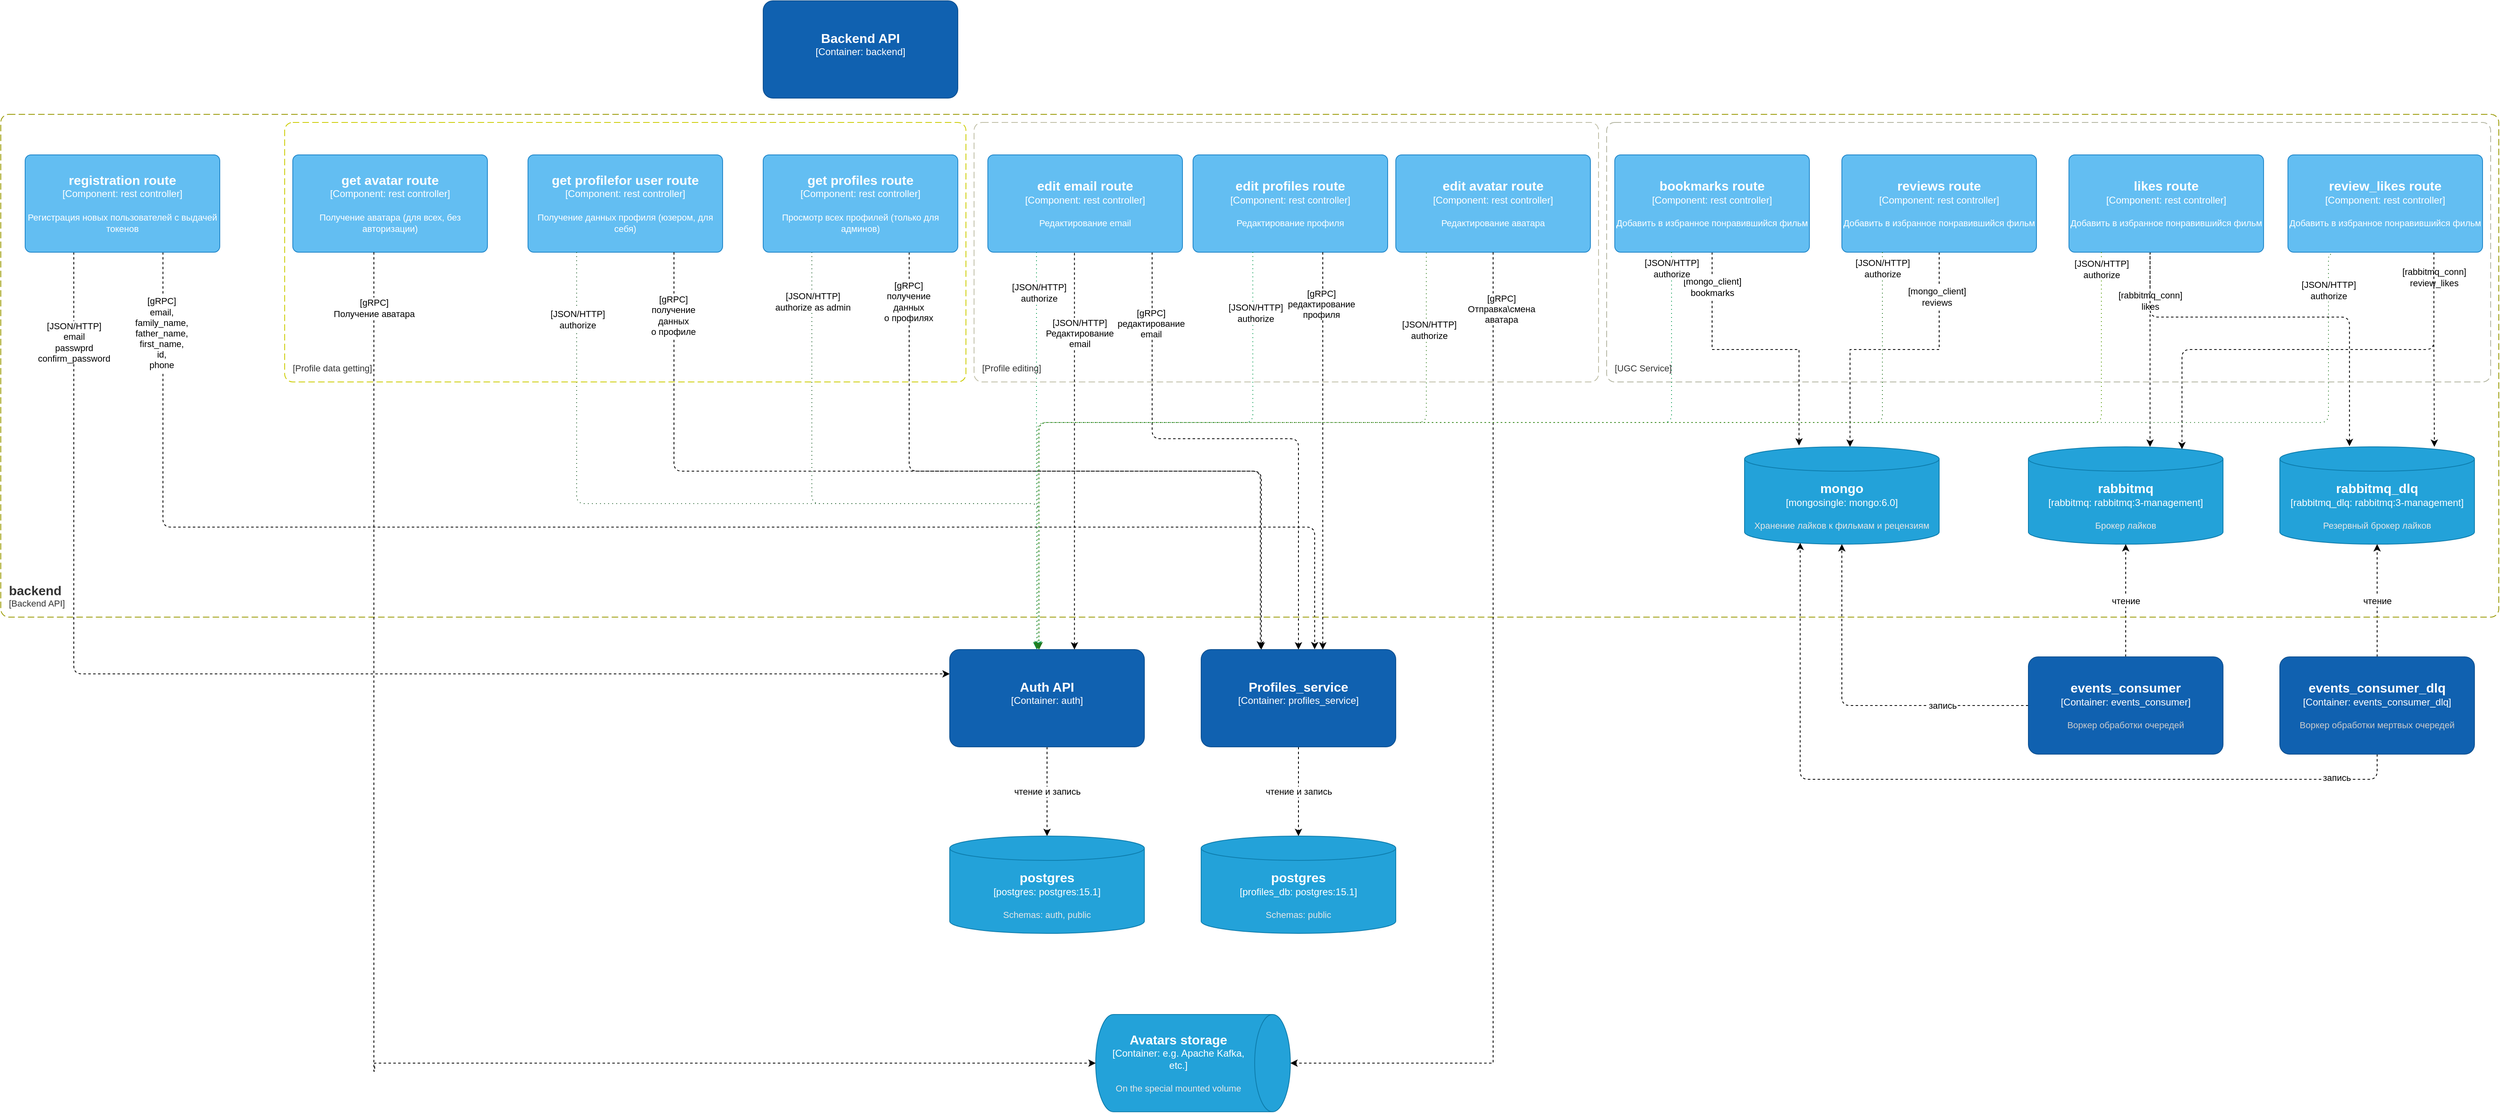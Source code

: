 <mxfile version="21.1.2" type="device">
  <diagram name="Страница 1" id="6-dht82d_tiF34zheEex">
    <mxGraphModel dx="1843" dy="628" grid="1" gridSize="10" guides="1" tooltips="1" connect="1" arrows="1" fold="1" page="1" pageScale="1" pageWidth="827" pageHeight="1169" math="0" shadow="0">
      <root>
        <mxCell id="0" />
        <mxCell id="1" parent="0" />
        <object placeholders="1" c4Name="Backend API" c4Type="Container: backend" c4Description="" label="&lt;font style=&quot;font-size: 16px&quot;&gt;&lt;b&gt;%c4Name%&lt;/b&gt;&lt;/font&gt;&lt;div&gt;[%c4Type%]&lt;/div&gt;&lt;br&gt;&lt;div&gt;&lt;font style=&quot;font-size: 11px&quot;&gt;&lt;font color=&quot;#cccccc&quot;&gt;%c4Description%&lt;/font&gt;&lt;/div&gt;" id="Ud_DqW2unB4q1XVw_zgm-7">
          <mxCell style="rounded=1;whiteSpace=wrap;html=1;labelBackgroundColor=none;fillColor=#1061B0;fontColor=#ffffff;align=center;arcSize=10;strokeColor=#0D5091;metaEdit=1;resizable=0;points=[[0.25,0,0],[0.5,0,0],[0.75,0,0],[1,0.25,0],[1,0.5,0],[1,0.75,0],[0.75,1,0],[0.5,1,0],[0.25,1,0],[0,0.75,0],[0,0.5,0],[0,0.25,0]];" parent="1" vertex="1">
            <mxGeometry x="310" y="360" width="240" height="120" as="geometry" />
          </mxCell>
        </object>
        <mxCell id="Ud_DqW2unB4q1XVw_zgm-16" value="[JSON/HTTP]&lt;br&gt;email&lt;br&gt;passwprd&lt;br&gt;confirm_password" style="edgeStyle=orthogonalEdgeStyle;rounded=1;orthogonalLoop=1;jettySize=auto;html=1;dashed=1;exitX=0.25;exitY=1;exitDx=0;exitDy=0;exitPerimeter=0;entryX=0;entryY=0.25;entryDx=0;entryDy=0;entryPerimeter=0;" parent="1" source="Ud_DqW2unB4q1XVw_zgm-8" target="Ud_DqW2unB4q1XVw_zgm-15" edge="1">
          <mxGeometry x="-0.862" relative="1" as="geometry">
            <Array as="points">
              <mxPoint x="-540" y="1190" />
            </Array>
            <mxPoint as="offset" />
          </mxGeometry>
        </mxCell>
        <mxCell id="Ud_DqW2unB4q1XVw_zgm-21" style="edgeStyle=orthogonalEdgeStyle;rounded=1;orthogonalLoop=1;jettySize=auto;html=1;dashed=1;exitX=0.708;exitY=1;exitDx=0;exitDy=0;exitPerimeter=0;entryX=0.583;entryY=-0.003;entryDx=0;entryDy=0;entryPerimeter=0;" parent="1" source="Ud_DqW2unB4q1XVw_zgm-8" target="Ud_DqW2unB4q1XVw_zgm-20" edge="1">
          <mxGeometry relative="1" as="geometry">
            <Array as="points">
              <mxPoint x="-430" y="1009" />
              <mxPoint x="990" y="1009" />
              <mxPoint x="990" y="1150" />
              <mxPoint x="990" y="1150" />
            </Array>
            <mxPoint x="20" y="670" as="sourcePoint" />
            <mxPoint x="990" y="1169" as="targetPoint" />
          </mxGeometry>
        </mxCell>
        <mxCell id="Ud_DqW2unB4q1XVw_zgm-22" value="[gRPC]&lt;br&gt;email, &lt;br&gt;family_name, &lt;br&gt;father_name, &lt;br&gt;first_name, &lt;br&gt;id, &lt;br&gt;phone" style="edgeLabel;html=1;align=center;verticalAlign=middle;resizable=0;points=[];" parent="Ud_DqW2unB4q1XVw_zgm-21" vertex="1" connectable="0">
          <mxGeometry x="-0.366" y="2" relative="1" as="geometry">
            <mxPoint x="-269" y="-237" as="offset" />
          </mxGeometry>
        </mxCell>
        <object placeholders="1" c4Name="registration route" c4Type="Component" c4Technology="rest controller" c4Description="Регистрация новых пользователей с выдачей токенов" label="&lt;font style=&quot;font-size: 16px&quot;&gt;&lt;b&gt;%c4Name%&lt;/b&gt;&lt;/font&gt;&lt;div&gt;[%c4Type%: %c4Technology%]&lt;/div&gt;&lt;br&gt;&lt;div&gt;&lt;font style=&quot;font-size: 11px&quot;&gt;%c4Description%&lt;/font&gt;&lt;/div&gt;" id="Ud_DqW2unB4q1XVw_zgm-8">
          <mxCell style="rounded=1;whiteSpace=wrap;html=1;labelBackgroundColor=none;fillColor=#63BEF2;fontColor=#ffffff;align=center;arcSize=6;strokeColor=#2086C9;metaEdit=1;resizable=0;points=[[0.25,0,0],[0.5,0,0],[0.75,0,0],[1,0.25,0],[1,0.5,0],[1,0.75,0],[0.75,1,0],[0.5,1,0],[0.25,1,0],[0,0.75,0],[0,0.5,0],[0,0.25,0]];" parent="1" vertex="1">
            <mxGeometry x="-600" y="550" width="240" height="120" as="geometry" />
          </mxCell>
        </object>
        <mxCell id="Ud_DqW2unB4q1XVw_zgm-28" style="edgeStyle=orthogonalEdgeStyle;rounded=1;orthogonalLoop=1;jettySize=auto;html=1;exitX=0.25;exitY=1;exitDx=0;exitDy=0;exitPerimeter=0;dashed=1;dashPattern=1 4;strokeColor=#266432;" parent="1" source="Ud_DqW2unB4q1XVw_zgm-9" target="Ud_DqW2unB4q1XVw_zgm-15" edge="1">
          <mxGeometry relative="1" as="geometry">
            <Array as="points">
              <mxPoint x="370" y="980" />
              <mxPoint x="650" y="980" />
            </Array>
          </mxGeometry>
        </mxCell>
        <mxCell id="Ud_DqW2unB4q1XVw_zgm-29" value="[JSON/HTTP]&lt;br&gt;authorize as admin" style="edgeLabel;html=1;align=center;verticalAlign=middle;resizable=0;points=[];" parent="Ud_DqW2unB4q1XVw_zgm-28" vertex="1" connectable="0">
          <mxGeometry x="-0.845" y="1" relative="1" as="geometry">
            <mxPoint y="1" as="offset" />
          </mxGeometry>
        </mxCell>
        <mxCell id="Ud_DqW2unB4q1XVw_zgm-30" style="edgeStyle=orthogonalEdgeStyle;rounded=1;orthogonalLoop=1;jettySize=auto;html=1;exitX=0.75;exitY=1;exitDx=0;exitDy=0;exitPerimeter=0;dashed=1;entryX=0.304;entryY=-0.01;entryDx=0;entryDy=0;entryPerimeter=0;" parent="1" source="Ud_DqW2unB4q1XVw_zgm-9" target="Ud_DqW2unB4q1XVw_zgm-20" edge="1">
          <mxGeometry relative="1" as="geometry">
            <mxPoint x="1050" y="970" as="targetPoint" />
            <Array as="points">
              <mxPoint x="490" y="940" />
              <mxPoint x="923" y="940" />
            </Array>
          </mxGeometry>
        </mxCell>
        <mxCell id="Ud_DqW2unB4q1XVw_zgm-31" value="[gRPC]&lt;br&gt;получение&lt;br&gt;данных&lt;br&gt;о профилях" style="edgeLabel;html=1;align=center;verticalAlign=middle;resizable=0;points=[];" parent="Ud_DqW2unB4q1XVw_zgm-30" vertex="1" connectable="0">
          <mxGeometry x="-0.883" y="-1" relative="1" as="geometry">
            <mxPoint y="7" as="offset" />
          </mxGeometry>
        </mxCell>
        <object placeholders="1" c4Name="get profiles route" c4Type="Component" c4Technology="rest controller" c4Description="Просмотр всех профилей (только для админов)" label="&lt;font style=&quot;font-size: 16px&quot;&gt;&lt;b&gt;%c4Name%&lt;/b&gt;&lt;/font&gt;&lt;div&gt;[%c4Type%: %c4Technology%]&lt;/div&gt;&lt;br&gt;&lt;div&gt;&lt;font style=&quot;font-size: 11px&quot;&gt;%c4Description%&lt;/font&gt;&lt;/div&gt;" id="Ud_DqW2unB4q1XVw_zgm-9">
          <mxCell style="rounded=1;whiteSpace=wrap;html=1;labelBackgroundColor=none;fillColor=#63BEF2;fontColor=#ffffff;align=center;arcSize=6;strokeColor=#2086C9;metaEdit=1;resizable=0;points=[[0.25,0,0],[0.5,0,0],[0.75,0,0],[1,0.25,0],[1,0.5,0],[1,0.75,0],[0.75,1,0],[0.5,1,0],[0.25,1,0],[0,0.75,0],[0,0.5,0],[0,0.25,0]];" parent="1" vertex="1">
            <mxGeometry x="310" y="550" width="240" height="120" as="geometry" />
          </mxCell>
        </object>
        <mxCell id="Ud_DqW2unB4q1XVw_zgm-32" style="edgeStyle=orthogonalEdgeStyle;rounded=0;orthogonalLoop=1;jettySize=auto;html=1;exitX=0.25;exitY=1;exitDx=0;exitDy=0;exitPerimeter=0;dashed=1;entryX=0.447;entryY=0;entryDx=0;entryDy=0;entryPerimeter=0;dashPattern=1 4;strokeColor=#00994D;" parent="1" source="Ud_DqW2unB4q1XVw_zgm-10" target="Ud_DqW2unB4q1XVw_zgm-15" edge="1">
          <mxGeometry relative="1" as="geometry">
            <Array as="points" />
          </mxGeometry>
        </mxCell>
        <mxCell id="Ud_DqW2unB4q1XVw_zgm-33" value="[JSON/HTTP]&lt;br&gt;authorize" style="edgeLabel;html=1;align=center;verticalAlign=middle;resizable=0;points=[];" parent="Ud_DqW2unB4q1XVw_zgm-32" vertex="1" connectable="0">
          <mxGeometry x="-0.809" y="-3" relative="1" as="geometry">
            <mxPoint x="6" y="3" as="offset" />
          </mxGeometry>
        </mxCell>
        <mxCell id="Ud_DqW2unB4q1XVw_zgm-34" style="edgeStyle=orthogonalEdgeStyle;rounded=1;orthogonalLoop=1;jettySize=auto;html=1;exitX=0.844;exitY=1;exitDx=0;exitDy=0;exitPerimeter=0;entryX=0.5;entryY=0;entryDx=0;entryDy=0;entryPerimeter=0;dashed=1;" parent="1" source="Ud_DqW2unB4q1XVw_zgm-10" target="Ud_DqW2unB4q1XVw_zgm-20" edge="1">
          <mxGeometry relative="1" as="geometry">
            <Array as="points">
              <mxPoint x="790" y="900" />
              <mxPoint x="970" y="900" />
            </Array>
          </mxGeometry>
        </mxCell>
        <mxCell id="Ud_DqW2unB4q1XVw_zgm-35" value="[gRPC]&lt;br&gt;редактирование&lt;br&gt;email" style="edgeLabel;html=1;align=center;verticalAlign=middle;resizable=0;points=[];" parent="Ud_DqW2unB4q1XVw_zgm-34" vertex="1" connectable="0">
          <mxGeometry x="-0.738" y="-2" relative="1" as="geometry">
            <mxPoint as="offset" />
          </mxGeometry>
        </mxCell>
        <object placeholders="1" c4Name="edit email route" c4Type="Component" c4Technology="rest controller" c4Description="Редактирование email" label="&lt;font style=&quot;font-size: 16px&quot;&gt;&lt;b&gt;%c4Name%&lt;/b&gt;&lt;/font&gt;&lt;div&gt;[%c4Type%: %c4Technology%]&lt;/div&gt;&lt;br&gt;&lt;div&gt;&lt;font style=&quot;font-size: 11px&quot;&gt;%c4Description%&lt;/font&gt;&lt;/div&gt;" id="Ud_DqW2unB4q1XVw_zgm-10">
          <mxCell style="rounded=1;whiteSpace=wrap;html=1;labelBackgroundColor=none;fillColor=#63BEF2;fontColor=#ffffff;align=center;arcSize=6;strokeColor=#2086C9;metaEdit=1;resizable=0;points=[[0.25,0,0],[0.5,0,0],[0.75,0,0],[1,0.25,0],[1,0.5,0],[1,0.75,0],[0.75,1,0],[0.5,1,0],[0.25,1,0],[0,0.75,0],[0,0.5,0],[0,0.25,0]];" parent="1" vertex="1">
            <mxGeometry x="587" y="550" width="240" height="120" as="geometry" />
          </mxCell>
        </object>
        <mxCell id="Ud_DqW2unB4q1XVw_zgm-71" style="edgeStyle=orthogonalEdgeStyle;rounded=0;orthogonalLoop=1;jettySize=auto;html=1;exitX=0.5;exitY=1;exitDx=0;exitDy=0;exitPerimeter=0;entryX=0.28;entryY=-0.013;entryDx=0;entryDy=0;entryPerimeter=0;dashed=1;" parent="1" source="Ud_DqW2unB4q1XVw_zgm-11" target="Ud_DqW2unB4q1XVw_zgm-38" edge="1">
          <mxGeometry relative="1" as="geometry" />
        </mxCell>
        <mxCell id="Ud_DqW2unB4q1XVw_zgm-72" value="[mongo_client]&lt;br style=&quot;border-color: var(--border-color);&quot;&gt;bookmarks" style="edgeLabel;html=1;align=center;verticalAlign=middle;resizable=0;points=[];" parent="Ud_DqW2unB4q1XVw_zgm-71" vertex="1" connectable="0">
          <mxGeometry x="-0.811" y="-2" relative="1" as="geometry">
            <mxPoint x="2" y="10" as="offset" />
          </mxGeometry>
        </mxCell>
        <object placeholders="1" c4Name="bookmarks route" c4Type="Component" c4Technology="rest controller" c4Description="Добавить в избранное понравившийся фильм" label="&lt;font style=&quot;font-size: 16px&quot;&gt;&lt;b&gt;%c4Name%&lt;/b&gt;&lt;/font&gt;&lt;div&gt;[%c4Type%: %c4Technology%]&lt;/div&gt;&lt;br&gt;&lt;div&gt;&lt;font style=&quot;font-size: 11px&quot;&gt;%c4Description%&lt;/font&gt;&lt;/div&gt;" id="Ud_DqW2unB4q1XVw_zgm-11">
          <mxCell style="rounded=1;whiteSpace=wrap;html=1;labelBackgroundColor=none;fillColor=#63BEF2;fontColor=#ffffff;align=center;arcSize=6;strokeColor=#2086C9;metaEdit=1;resizable=0;points=[[0.25,0,0],[0.5,0,0],[0.75,0,0],[1,0.25,0],[1,0.5,0],[1,0.75,0],[0.75,1,0],[0.5,1,0],[0.25,1,0],[0,0.75,0],[0,0.5,0],[0,0.25,0]];" parent="1" vertex="1">
            <mxGeometry x="1360" y="550" width="240" height="120" as="geometry" />
          </mxCell>
        </object>
        <mxCell id="Ud_DqW2unB4q1XVw_zgm-62" style="edgeStyle=orthogonalEdgeStyle;rounded=0;orthogonalLoop=1;jettySize=auto;html=1;exitX=0.75;exitY=1;exitDx=0;exitDy=0;exitPerimeter=0;entryX=0.794;entryY=0;entryDx=0;entryDy=0;entryPerimeter=0;dashed=1;" parent="1" source="Ud_DqW2unB4q1XVw_zgm-12" target="Ud_DqW2unB4q1XVw_zgm-42" edge="1">
          <mxGeometry relative="1" as="geometry" />
        </mxCell>
        <mxCell id="Ud_DqW2unB4q1XVw_zgm-65" value="[rabbitmq_conn]&lt;br style=&quot;border-color: var(--border-color);&quot;&gt;review_likes" style="edgeLabel;html=1;align=center;verticalAlign=middle;resizable=0;points=[];" parent="Ud_DqW2unB4q1XVw_zgm-62" vertex="1" connectable="0">
          <mxGeometry x="-0.737" y="-1" relative="1" as="geometry">
            <mxPoint x="1" y="-1" as="offset" />
          </mxGeometry>
        </mxCell>
        <mxCell id="Ud_DqW2unB4q1XVw_zgm-67" style="edgeStyle=orthogonalEdgeStyle;rounded=1;orthogonalLoop=1;jettySize=auto;html=1;exitX=0.75;exitY=1;exitDx=0;exitDy=0;exitPerimeter=0;entryX=0.789;entryY=0.025;entryDx=0;entryDy=0;entryPerimeter=0;dashed=1;" parent="1" source="Ud_DqW2unB4q1XVw_zgm-12" target="Ud_DqW2unB4q1XVw_zgm-40" edge="1">
          <mxGeometry relative="1" as="geometry">
            <Array as="points">
              <mxPoint x="2370" y="790" />
              <mxPoint x="2059" y="790" />
            </Array>
          </mxGeometry>
        </mxCell>
        <object placeholders="1" c4Name="review_likes route" c4Type="Component" c4Technology="rest controller" c4Description="Добавить в избранное понравившийся фильм" label="&lt;font style=&quot;font-size: 16px&quot;&gt;&lt;b&gt;%c4Name%&lt;/b&gt;&lt;/font&gt;&lt;div&gt;[%c4Type%: %c4Technology%]&lt;/div&gt;&lt;br&gt;&lt;div&gt;&lt;font style=&quot;font-size: 11px&quot;&gt;%c4Description%&lt;/font&gt;&lt;/div&gt;" id="Ud_DqW2unB4q1XVw_zgm-12">
          <mxCell style="rounded=1;whiteSpace=wrap;html=1;labelBackgroundColor=none;fillColor=#63BEF2;fontColor=#ffffff;align=center;arcSize=6;strokeColor=#2086C9;metaEdit=1;resizable=0;points=[[0.25,0,0],[0.5,0,0],[0.75,0,0],[1,0.25,0],[1,0.5,0],[1,0.75,0],[0.75,1,0],[0.5,1,0],[0.25,1,0],[0,0.75,0],[0,0.5,0],[0,0.25,0]];" parent="1" vertex="1">
            <mxGeometry x="2190" y="550" width="240" height="120" as="geometry" />
          </mxCell>
        </object>
        <mxCell id="Ud_DqW2unB4q1XVw_zgm-59" style="edgeStyle=orthogonalEdgeStyle;rounded=1;orthogonalLoop=1;jettySize=auto;html=1;exitX=0.421;exitY=0.994;exitDx=0;exitDy=0;exitPerimeter=0;dashed=1;" parent="1" source="Ud_DqW2unB4q1XVw_zgm-13" edge="1">
          <mxGeometry relative="1" as="geometry">
            <mxPoint x="2020" y="910" as="targetPoint" />
            <Array as="points">
              <mxPoint x="2020" y="669" />
              <mxPoint x="2020" y="909" />
            </Array>
          </mxGeometry>
        </mxCell>
        <mxCell id="Ud_DqW2unB4q1XVw_zgm-60" value="[rabbitmq_conn]&lt;br style=&quot;border-color: var(--border-color);&quot;&gt;likes" style="edgeLabel;html=1;align=center;verticalAlign=middle;resizable=0;points=[];" parent="Ud_DqW2unB4q1XVw_zgm-59" vertex="1" connectable="0">
          <mxGeometry x="-0.672" y="-1" relative="1" as="geometry">
            <mxPoint x="1" y="22" as="offset" />
          </mxGeometry>
        </mxCell>
        <mxCell id="Ud_DqW2unB4q1XVw_zgm-66" style="edgeStyle=orthogonalEdgeStyle;rounded=1;orthogonalLoop=1;jettySize=auto;html=1;dashed=1;entryX=0.358;entryY=-0.007;entryDx=0;entryDy=0;entryPerimeter=0;" parent="1" source="Ud_DqW2unB4q1XVw_zgm-13" target="Ud_DqW2unB4q1XVw_zgm-42" edge="1">
          <mxGeometry relative="1" as="geometry">
            <mxPoint x="1661" y="920" as="targetPoint" />
            <Array as="points">
              <mxPoint x="2020" y="750" />
              <mxPoint x="2266" y="750" />
            </Array>
            <mxPoint x="2060" y="670" as="sourcePoint" />
          </mxGeometry>
        </mxCell>
        <object placeholders="1" c4Name="likes route" c4Type="Component" c4Technology="rest controller" c4Description="Добавить в избранное понравившийся фильм" label="&lt;font style=&quot;font-size: 16px&quot;&gt;&lt;b&gt;%c4Name%&lt;/b&gt;&lt;/font&gt;&lt;div&gt;[%c4Type%: %c4Technology%]&lt;/div&gt;&lt;br&gt;&lt;div&gt;&lt;font style=&quot;font-size: 11px&quot;&gt;%c4Description%&lt;/font&gt;&lt;/div&gt;" id="Ud_DqW2unB4q1XVw_zgm-13">
          <mxCell style="rounded=1;whiteSpace=wrap;html=1;labelBackgroundColor=none;fillColor=#63BEF2;fontColor=#ffffff;align=center;arcSize=6;strokeColor=#2086C9;metaEdit=1;resizable=0;points=[[0.25,0,0],[0.5,0,0],[0.75,0,0],[1,0.25,0],[1,0.5,0],[1,0.75,0],[0.75,1,0],[0.5,1,0],[0.25,1,0],[0,0.75,0],[0,0.5,0],[0,0.25,0]];" parent="1" vertex="1">
            <mxGeometry x="1920" y="550" width="240" height="120" as="geometry" />
          </mxCell>
        </object>
        <mxCell id="Ud_DqW2unB4q1XVw_zgm-19" value="чтение и запись" style="edgeStyle=orthogonalEdgeStyle;rounded=0;orthogonalLoop=1;jettySize=auto;html=1;exitX=0.5;exitY=1;exitDx=0;exitDy=0;exitPerimeter=0;dashed=1;" parent="1" source="Ud_DqW2unB4q1XVw_zgm-15" target="Ud_DqW2unB4q1XVw_zgm-17" edge="1">
          <mxGeometry relative="1" as="geometry" />
        </mxCell>
        <object placeholders="1" c4Name="Auth API" c4Type="Container: auth" c4Description="" label="&lt;font style=&quot;font-size: 16px&quot;&gt;&lt;b&gt;%c4Name%&lt;/b&gt;&lt;/font&gt;&lt;div&gt;[%c4Type%]&lt;/div&gt;&lt;br&gt;&lt;div&gt;&lt;font style=&quot;font-size: 11px&quot;&gt;&lt;font color=&quot;#cccccc&quot;&gt;%c4Description%&lt;/font&gt;&lt;/div&gt;" id="Ud_DqW2unB4q1XVw_zgm-15">
          <mxCell style="rounded=1;whiteSpace=wrap;html=1;labelBackgroundColor=none;fillColor=#1061B0;fontColor=#ffffff;align=center;arcSize=10;strokeColor=#0D5091;metaEdit=1;resizable=0;points=[[0.25,0,0],[0.5,0,0],[0.75,0,0],[1,0.25,0],[1,0.5,0],[1,0.75,0],[0.75,1,0],[0.5,1,0],[0.25,1,0],[0,0.75,0],[0,0.5,0],[0,0.25,0]];" parent="1" vertex="1">
            <mxGeometry x="540" y="1160" width="240" height="120" as="geometry" />
          </mxCell>
        </object>
        <object placeholders="1" c4Type="postgres" c4Container="postgres" c4Technology="postgres:15.1" c4Description="Schemas: auth, public " label="&lt;font style=&quot;font-size: 16px&quot;&gt;&lt;b&gt;%c4Type%&lt;/b&gt;&lt;/font&gt;&lt;div&gt;[%c4Container%:&amp;nbsp;%c4Technology%]&lt;/div&gt;&lt;br&gt;&lt;div&gt;&lt;font style=&quot;font-size: 11px&quot;&gt;&lt;font color=&quot;#E6E6E6&quot;&gt;%c4Description%&lt;/font&gt;&lt;/div&gt;" id="Ud_DqW2unB4q1XVw_zgm-17">
          <mxCell style="shape=cylinder3;size=15;whiteSpace=wrap;html=1;boundedLbl=1;rounded=0;labelBackgroundColor=none;fillColor=#23A2D9;fontSize=12;fontColor=#ffffff;align=center;strokeColor=#0E7DAD;metaEdit=1;points=[[0.5,0,0],[1,0.25,0],[1,0.5,0],[1,0.75,0],[0.5,1,0],[0,0.75,0],[0,0.5,0],[0,0.25,0]];resizable=0;" parent="1" vertex="1">
            <mxGeometry x="540" y="1390" width="240" height="120" as="geometry" />
          </mxCell>
        </object>
        <mxCell id="Ud_DqW2unB4q1XVw_zgm-27" value="чтение и запись" style="edgeStyle=orthogonalEdgeStyle;rounded=0;orthogonalLoop=1;jettySize=auto;html=1;exitX=0.5;exitY=1;exitDx=0;exitDy=0;exitPerimeter=0;entryX=0.5;entryY=0;entryDx=0;entryDy=0;entryPerimeter=0;dashed=1;" parent="1" source="Ud_DqW2unB4q1XVw_zgm-20" target="Ud_DqW2unB4q1XVw_zgm-26" edge="1">
          <mxGeometry relative="1" as="geometry" />
        </mxCell>
        <object placeholders="1" c4Name="Profiles_service" c4Type="Container: profiles_service" c4Description="" label="&lt;font style=&quot;font-size: 16px&quot;&gt;&lt;b&gt;%c4Name%&lt;/b&gt;&lt;/font&gt;&lt;div&gt;[%c4Type%]&lt;/div&gt;&lt;br&gt;&lt;div&gt;&lt;font style=&quot;font-size: 11px&quot;&gt;&lt;font color=&quot;#cccccc&quot;&gt;%c4Description%&lt;/font&gt;&lt;/div&gt;" id="Ud_DqW2unB4q1XVw_zgm-20">
          <mxCell style="rounded=1;whiteSpace=wrap;html=1;labelBackgroundColor=none;fillColor=#1061B0;fontColor=#ffffff;align=center;arcSize=10;strokeColor=#0D5091;metaEdit=1;resizable=0;points=[[0.25,0,0],[0.5,0,0],[0.75,0,0],[1,0.25,0],[1,0.5,0],[1,0.75,0],[0.75,1,0],[0.5,1,0],[0.25,1,0],[0,0.75,0],[0,0.5,0],[0,0.25,0]];" parent="1" vertex="1">
            <mxGeometry x="850" y="1160" width="240" height="120" as="geometry" />
          </mxCell>
        </object>
        <object placeholders="1" c4Type="postgres" c4Container="profiles_db" c4Technology="postgres:15.1" c4Description="Schemas: public " label="&lt;font style=&quot;font-size: 16px&quot;&gt;&lt;b&gt;%c4Type%&lt;/b&gt;&lt;/font&gt;&lt;div&gt;[%c4Container%:&amp;nbsp;%c4Technology%]&lt;/div&gt;&lt;br&gt;&lt;div&gt;&lt;font style=&quot;font-size: 11px&quot;&gt;&lt;font color=&quot;#E6E6E6&quot;&gt;%c4Description%&lt;/font&gt;&lt;/div&gt;" id="Ud_DqW2unB4q1XVw_zgm-26">
          <mxCell style="shape=cylinder3;size=15;whiteSpace=wrap;html=1;boundedLbl=1;rounded=0;labelBackgroundColor=none;fillColor=#23A2D9;fontSize=12;fontColor=#ffffff;align=center;strokeColor=#0E7DAD;metaEdit=1;points=[[0.5,0,0],[1,0.25,0],[1,0.5,0],[1,0.75,0],[0.5,1,0],[0,0.75,0],[0,0.5,0],[0,0.25,0]];resizable=0;" parent="1" vertex="1">
            <mxGeometry x="850" y="1390" width="240" height="120" as="geometry" />
          </mxCell>
        </object>
        <object placeholders="1" c4Type="mongo" c4Container="mongosingle" c4Technology="mongo:6.0" c4Description="Хранение лайков к фильмам и рецензиям" label="&lt;font style=&quot;font-size: 16px&quot;&gt;&lt;b&gt;%c4Type%&lt;/b&gt;&lt;/font&gt;&lt;div&gt;[%c4Container%:&amp;nbsp;%c4Technology%]&lt;/div&gt;&lt;br&gt;&lt;div&gt;&lt;font style=&quot;font-size: 11px&quot;&gt;&lt;font color=&quot;#E6E6E6&quot;&gt;%c4Description%&lt;/font&gt;&lt;/div&gt;" id="Ud_DqW2unB4q1XVw_zgm-38">
          <mxCell style="shape=cylinder3;size=15;whiteSpace=wrap;html=1;boundedLbl=1;rounded=0;labelBackgroundColor=none;fillColor=#23A2D9;fontSize=12;fontColor=#ffffff;align=center;strokeColor=#0E7DAD;metaEdit=1;points=[[0.5,0,0],[1,0.25,0],[1,0.5,0],[1,0.75,0],[0.5,1,0],[0,0.75,0],[0,0.5,0],[0,0.25,0]];resizable=0;" parent="1" vertex="1">
            <mxGeometry x="1520" y="910" width="240" height="120" as="geometry" />
          </mxCell>
        </object>
        <object placeholders="1" c4Type="rabbitmq" c4Container="rabbitmq" c4Technology="rabbitmq:3-management" c4Description="Брокер лайков" label="&lt;font style=&quot;font-size: 16px&quot;&gt;&lt;b&gt;%c4Type%&lt;/b&gt;&lt;/font&gt;&lt;div&gt;[%c4Container%:&amp;nbsp;%c4Technology%]&lt;/div&gt;&lt;br&gt;&lt;div&gt;&lt;font style=&quot;font-size: 11px&quot;&gt;&lt;font color=&quot;#E6E6E6&quot;&gt;%c4Description%&lt;/font&gt;&lt;/div&gt;" id="Ud_DqW2unB4q1XVw_zgm-40">
          <mxCell style="shape=cylinder3;size=15;whiteSpace=wrap;html=1;boundedLbl=1;rounded=0;labelBackgroundColor=none;fillColor=#23A2D9;fontSize=12;fontColor=#ffffff;align=center;strokeColor=#0E7DAD;metaEdit=1;points=[[0.5,0,0],[1,0.25,0],[1,0.5,0],[1,0.75,0],[0.5,1,0],[0,0.75,0],[0,0.5,0],[0,0.25,0]];resizable=0;" parent="1" vertex="1">
            <mxGeometry x="1870" y="910" width="240" height="120" as="geometry" />
          </mxCell>
        </object>
        <object placeholders="1" c4Type="rabbitmq_dlq" c4Container="rabbitmq_dlq" c4Technology="rabbitmq:3-management" c4Description="Резервный брокер лайков" label="&lt;font style=&quot;font-size: 16px&quot;&gt;&lt;b&gt;%c4Type%&lt;/b&gt;&lt;/font&gt;&lt;div&gt;[%c4Container%:&amp;nbsp;%c4Technology%]&lt;/div&gt;&lt;br&gt;&lt;div&gt;&lt;font style=&quot;font-size: 11px&quot;&gt;&lt;font color=&quot;#E6E6E6&quot;&gt;%c4Description%&lt;/font&gt;&lt;/div&gt;" id="Ud_DqW2unB4q1XVw_zgm-42">
          <mxCell style="shape=cylinder3;size=15;whiteSpace=wrap;html=1;boundedLbl=1;rounded=0;labelBackgroundColor=none;fillColor=#23A2D9;fontSize=12;fontColor=#ffffff;align=center;strokeColor=#0E7DAD;metaEdit=1;points=[[0.5,0,0],[1,0.25,0],[1,0.5,0],[1,0.75,0],[0.5,1,0],[0,0.75,0],[0,0.5,0],[0,0.25,0]];resizable=0;" parent="1" vertex="1">
            <mxGeometry x="2180" y="910" width="240" height="120" as="geometry" />
          </mxCell>
        </object>
        <mxCell id="Ud_DqW2unB4q1XVw_zgm-47" value="чтение" style="edgeStyle=orthogonalEdgeStyle;rounded=0;orthogonalLoop=1;jettySize=auto;html=1;exitX=0.5;exitY=0;exitDx=0;exitDy=0;exitPerimeter=0;dashed=1;" parent="1" source="Ud_DqW2unB4q1XVw_zgm-43" target="Ud_DqW2unB4q1XVw_zgm-40" edge="1">
          <mxGeometry relative="1" as="geometry" />
        </mxCell>
        <mxCell id="Ud_DqW2unB4q1XVw_zgm-48" value="запись" style="edgeStyle=orthogonalEdgeStyle;rounded=1;orthogonalLoop=1;jettySize=auto;html=1;exitX=0;exitY=0.5;exitDx=0;exitDy=0;exitPerimeter=0;entryX=0.5;entryY=1;entryDx=0;entryDy=0;entryPerimeter=0;dashed=1;" parent="1" source="Ud_DqW2unB4q1XVw_zgm-43" target="Ud_DqW2unB4q1XVw_zgm-38" edge="1">
          <mxGeometry x="-0.5" relative="1" as="geometry">
            <mxPoint x="1" as="offset" />
          </mxGeometry>
        </mxCell>
        <object placeholders="1" c4Name="events_consumer" c4Type="Container: events_consumer" c4Description="Воркер обработки очередей" label="&lt;font style=&quot;font-size: 16px&quot;&gt;&lt;b&gt;%c4Name%&lt;/b&gt;&lt;/font&gt;&lt;div&gt;[%c4Type%]&lt;/div&gt;&lt;br&gt;&lt;div&gt;&lt;font style=&quot;font-size: 11px&quot;&gt;&lt;font color=&quot;#cccccc&quot;&gt;%c4Description%&lt;/font&gt;&lt;/div&gt;" id="Ud_DqW2unB4q1XVw_zgm-43">
          <mxCell style="rounded=1;whiteSpace=wrap;html=1;labelBackgroundColor=none;fillColor=#1061B0;fontColor=#ffffff;align=center;arcSize=10;strokeColor=#0D5091;metaEdit=1;resizable=0;points=[[0.25,0,0],[0.5,0,0],[0.75,0,0],[1,0.25,0],[1,0.5,0],[1,0.75,0],[0.75,1,0],[0.5,1,0],[0.25,1,0],[0,0.75,0],[0,0.5,0],[0,0.25,0]];" parent="1" vertex="1">
            <mxGeometry x="1870" y="1169" width="240" height="120" as="geometry" />
          </mxCell>
        </object>
        <mxCell id="Ud_DqW2unB4q1XVw_zgm-51" value="чтение" style="edgeStyle=orthogonalEdgeStyle;rounded=0;orthogonalLoop=1;jettySize=auto;html=1;exitX=0.5;exitY=0;exitDx=0;exitDy=0;exitPerimeter=0;entryX=0.5;entryY=1;entryDx=0;entryDy=0;entryPerimeter=0;dashed=1;" parent="1" source="Ud_DqW2unB4q1XVw_zgm-44" target="Ud_DqW2unB4q1XVw_zgm-42" edge="1">
          <mxGeometry relative="1" as="geometry" />
        </mxCell>
        <mxCell id="Ud_DqW2unB4q1XVw_zgm-68" style="edgeStyle=orthogonalEdgeStyle;rounded=1;orthogonalLoop=1;jettySize=auto;html=1;exitX=0.5;exitY=1;exitDx=0;exitDy=0;exitPerimeter=0;dashed=1;entryX=0.286;entryY=0.986;entryDx=0;entryDy=0;entryPerimeter=0;" parent="1" source="Ud_DqW2unB4q1XVw_zgm-44" edge="1" target="Ud_DqW2unB4q1XVw_zgm-38">
          <mxGeometry relative="1" as="geometry">
            <mxPoint x="1290" y="1050" as="targetPoint" />
            <Array as="points">
              <mxPoint x="2300" y="1320" />
              <mxPoint x="1589" y="1320" />
            </Array>
          </mxGeometry>
        </mxCell>
        <mxCell id="Ud_DqW2unB4q1XVw_zgm-69" value="запись" style="edgeLabel;html=1;align=center;verticalAlign=middle;resizable=0;points=[];" parent="Ud_DqW2unB4q1XVw_zgm-68" vertex="1" connectable="0">
          <mxGeometry x="-0.853" y="-2" relative="1" as="geometry">
            <mxPoint x="-5" as="offset" />
          </mxGeometry>
        </mxCell>
        <object placeholders="1" c4Name="events_consumer_dlq" c4Type="Container: events_consumer_dlq" c4Description="Воркер обработки мертвых очередей" label="&lt;font style=&quot;font-size: 16px&quot;&gt;&lt;b&gt;%c4Name%&lt;/b&gt;&lt;/font&gt;&lt;div&gt;[%c4Type%]&lt;/div&gt;&lt;br&gt;&lt;div&gt;&lt;font style=&quot;font-size: 11px&quot;&gt;&lt;font color=&quot;#cccccc&quot;&gt;%c4Description%&lt;/font&gt;&lt;/div&gt;" id="Ud_DqW2unB4q1XVw_zgm-44">
          <mxCell style="rounded=1;whiteSpace=wrap;html=1;labelBackgroundColor=none;fillColor=#1061B0;fontColor=#ffffff;align=center;arcSize=10;strokeColor=#0D5091;metaEdit=1;resizable=0;points=[[0.25,0,0],[0.5,0,0],[0.75,0,0],[1,0.25,0],[1,0.5,0],[1,0.75,0],[0.75,1,0],[0.5,1,0],[0.25,1,0],[0,0.75,0],[0,0.5,0],[0,0.25,0]];" parent="1" vertex="1">
            <mxGeometry x="2180" y="1169" width="240" height="120" as="geometry" />
          </mxCell>
        </object>
        <mxCell id="Ud_DqW2unB4q1XVw_zgm-73" style="edgeStyle=orthogonalEdgeStyle;rounded=0;orthogonalLoop=1;jettySize=auto;html=1;exitX=0.5;exitY=1;exitDx=0;exitDy=0;exitPerimeter=0;dashed=1;entryX=0.542;entryY=0;entryDx=0;entryDy=0;entryPerimeter=0;" parent="1" source="Ud_DqW2unB4q1XVw_zgm-14" edge="1" target="Ud_DqW2unB4q1XVw_zgm-38">
          <mxGeometry relative="1" as="geometry">
            <mxPoint x="1210" y="920" as="targetPoint" />
          </mxGeometry>
        </mxCell>
        <mxCell id="Ud_DqW2unB4q1XVw_zgm-74" value="[mongo_client]&lt;br&gt;reviews" style="edgeLabel;html=1;align=center;verticalAlign=middle;resizable=0;points=[];" parent="Ud_DqW2unB4q1XVw_zgm-73" vertex="1" connectable="0">
          <mxGeometry x="-0.685" y="-3" relative="1" as="geometry">
            <mxPoint as="offset" />
          </mxGeometry>
        </mxCell>
        <object placeholders="1" c4Name="reviews route" c4Type="Component" c4Technology="rest controller" c4Description="Добавить в избранное понравившийся фильм" label="&lt;font style=&quot;font-size: 16px&quot;&gt;&lt;b&gt;%c4Name%&lt;/b&gt;&lt;/font&gt;&lt;div&gt;[%c4Type%: %c4Technology%]&lt;/div&gt;&lt;br&gt;&lt;div&gt;&lt;font style=&quot;font-size: 11px&quot;&gt;%c4Description%&lt;/font&gt;&lt;/div&gt;" id="Ud_DqW2unB4q1XVw_zgm-14">
          <mxCell style="rounded=1;whiteSpace=wrap;html=1;labelBackgroundColor=none;fillColor=#63BEF2;fontColor=#ffffff;align=center;arcSize=6;strokeColor=#2086C9;metaEdit=1;resizable=0;points=[[0.25,0,0],[0.5,0,0],[0.75,0,0],[1,0.25,0],[1,0.5,0],[1,0.75,0],[0.75,1,0],[0.5,1,0],[0.25,1,0],[0,0.75,0],[0,0.5,0],[0,0.25,0]];" parent="1" vertex="1">
            <mxGeometry x="1640" y="550" width="240" height="120" as="geometry" />
          </mxCell>
        </object>
        <object placeholders="1" c4Name="backend" c4Type="SystemScopeBoundary" c4Application="Backend API" label="&lt;font style=&quot;font-size: 16px&quot;&gt;&lt;b&gt;&lt;div style=&quot;text-align: left&quot;&gt;%c4Name%&lt;/div&gt;&lt;/b&gt;&lt;/font&gt;&lt;div style=&quot;text-align: left&quot;&gt;[%c4Application%]&lt;/div&gt;" id="Ud_DqW2unB4q1XVw_zgm-75">
          <mxCell style="rounded=1;fontSize=11;whiteSpace=wrap;html=1;dashed=1;arcSize=20;fillColor=none;strokeColor=#999900;fontColor=#333333;labelBackgroundColor=none;align=left;verticalAlign=bottom;labelBorderColor=none;spacingTop=0;spacing=10;dashPattern=8 4;metaEdit=1;rotatable=0;perimeter=rectanglePerimeter;noLabel=0;labelPadding=0;allowArrows=0;connectable=0;expand=0;recursiveResize=0;editable=1;pointerEvents=0;absoluteArcSize=1;points=[[0.25,0,0],[0.5,0,0],[0.75,0,0],[1,0.25,0],[1,0.5,0],[1,0.75,0],[0.75,1,0],[0.5,1,0],[0.25,1,0],[0,0.75,0],[0,0.5,0],[0,0.25,0]];" parent="1" vertex="1">
            <mxGeometry x="-630" y="500" width="3080" height="620" as="geometry" />
          </mxCell>
        </object>
        <object placeholders="1" c4Name="&#xa;" c4Type="SystemScopeBoundary" c4Application="Profile editing" label="&lt;font style=&quot;font-size: 16px&quot;&gt;&lt;b&gt;&lt;div style=&quot;text-align: left&quot;&gt;%c4Name%&lt;/div&gt;&lt;/b&gt;&lt;/font&gt;&lt;div style=&quot;text-align: left&quot;&gt;[%c4Application%]&lt;/div&gt;" id="7CJra7eNyOnDYJFLPFja-2">
          <mxCell style="rounded=1;fontSize=11;whiteSpace=wrap;html=1;dashed=1;arcSize=20;fillColor=none;strokeColor=#bfbea6;fontColor=#333333;labelBackgroundColor=none;align=left;verticalAlign=bottom;labelBorderColor=none;spacingTop=0;spacing=10;dashPattern=8 4;metaEdit=1;rotatable=0;perimeter=rectanglePerimeter;noLabel=0;labelPadding=0;allowArrows=0;connectable=0;expand=0;recursiveResize=0;editable=1;pointerEvents=0;absoluteArcSize=1;points=[[0.25,0,0],[0.5,0,0],[0.75,0,0],[1,0.25,0],[1,0.5,0],[1,0.75,0],[0.75,1,0],[0.5,1,0],[0.25,1,0],[0,0.75,0],[0,0.5,0],[0,0.25,0]];" vertex="1" parent="1">
            <mxGeometry x="570" y="510" width="770" height="320" as="geometry" />
          </mxCell>
        </object>
        <object placeholders="1" c4Name="edit profiles route" c4Type="Component" c4Technology="rest controller" c4Description="Редактирование профиля" label="&lt;font style=&quot;font-size: 16px&quot;&gt;&lt;b&gt;%c4Name%&lt;/b&gt;&lt;/font&gt;&lt;div&gt;[%c4Type%: %c4Technology%]&lt;/div&gt;&lt;br&gt;&lt;div&gt;&lt;font style=&quot;font-size: 11px&quot;&gt;%c4Description%&lt;/font&gt;&lt;/div&gt;" id="7CJra7eNyOnDYJFLPFja-3">
          <mxCell style="rounded=1;whiteSpace=wrap;html=1;labelBackgroundColor=none;fillColor=#63BEF2;fontColor=#ffffff;align=center;arcSize=6;strokeColor=#2086C9;metaEdit=1;resizable=0;points=[[0.25,0,0],[0.5,0,0],[0.75,0,0],[1,0.25,0],[1,0.5,0],[1,0.75,0],[0.75,1,0],[0.5,1,0],[0.25,1,0],[0,0.75,0],[0,0.5,0],[0,0.25,0]];" vertex="1" parent="1">
            <mxGeometry x="840" y="550" width="240" height="120" as="geometry" />
          </mxCell>
        </object>
        <mxCell id="7CJra7eNyOnDYJFLPFja-4" style="edgeStyle=orthogonalEdgeStyle;rounded=0;orthogonalLoop=1;jettySize=auto;html=1;dashed=1;" edge="1" parent="1" source="7CJra7eNyOnDYJFLPFja-3">
          <mxGeometry relative="1" as="geometry">
            <Array as="points">
              <mxPoint x="1000" y="1160" />
            </Array>
            <mxPoint x="1000" y="690" as="sourcePoint" />
            <mxPoint x="1000" y="1160" as="targetPoint" />
          </mxGeometry>
        </mxCell>
        <mxCell id="7CJra7eNyOnDYJFLPFja-5" value="[gRPC]&lt;br&gt;редактирование&lt;br&gt;профиля" style="edgeLabel;html=1;align=center;verticalAlign=middle;resizable=0;points=[];" vertex="1" connectable="0" parent="7CJra7eNyOnDYJFLPFja-4">
          <mxGeometry x="-0.738" y="-2" relative="1" as="geometry">
            <mxPoint as="offset" />
          </mxGeometry>
        </mxCell>
        <object placeholders="1" c4Name="edit avatar route" c4Type="Component" c4Technology="rest controller" c4Description="Редактирование аватара" label="&lt;font style=&quot;font-size: 16px&quot;&gt;&lt;b&gt;%c4Name%&lt;/b&gt;&lt;/font&gt;&lt;div&gt;[%c4Type%: %c4Technology%]&lt;/div&gt;&lt;br&gt;&lt;div&gt;&lt;font style=&quot;font-size: 11px&quot;&gt;%c4Description%&lt;/font&gt;&lt;/div&gt;" id="7CJra7eNyOnDYJFLPFja-6">
          <mxCell style="rounded=1;whiteSpace=wrap;html=1;labelBackgroundColor=none;fillColor=#63BEF2;fontColor=#ffffff;align=center;arcSize=6;strokeColor=#2086C9;metaEdit=1;resizable=0;points=[[0.25,0,0],[0.5,0,0],[0.75,0,0],[1,0.25,0],[1,0.5,0],[1,0.75,0],[0.75,1,0],[0.5,1,0],[0.25,1,0],[0,0.75,0],[0,0.5,0],[0,0.25,0]];" vertex="1" parent="1">
            <mxGeometry x="1090" y="550" width="240" height="120" as="geometry" />
          </mxCell>
        </object>
        <object placeholders="1" c4Type="Avatars storage" c4Container="Container" c4Technology="e.g. Apache Kafka, etc." c4Description="On the special mounted volume" label="&lt;font style=&quot;font-size: 16px&quot;&gt;&lt;b&gt;%c4Type%&lt;/b&gt;&lt;/font&gt;&lt;div&gt;[%c4Container%:&amp;nbsp;%c4Technology%]&lt;/div&gt;&lt;br&gt;&lt;div&gt;&lt;font style=&quot;font-size: 11px&quot;&gt;&lt;font color=&quot;#E6E6E6&quot;&gt;%c4Description%&lt;/font&gt;&lt;/div&gt;" id="7CJra7eNyOnDYJFLPFja-7">
          <mxCell style="shape=cylinder3;size=22.0;direction=south;whiteSpace=wrap;html=1;boundedLbl=1;rounded=0;labelBackgroundColor=none;fillColor=#23A2D9;fontSize=12;fontColor=#ffffff;align=center;strokeColor=#0E7DAD;metaEdit=1;points=[[0.5,0,0],[1,0.25,0],[1,0.5,0],[1,0.75,0],[0.5,1,0],[0,0.75,0],[0,0.5,0],[0,0.25,0]];resizable=0;" vertex="1" parent="1">
            <mxGeometry x="720" y="1610" width="240" height="120" as="geometry" />
          </mxCell>
        </object>
        <mxCell id="7CJra7eNyOnDYJFLPFja-8" style="edgeStyle=orthogonalEdgeStyle;rounded=0;orthogonalLoop=1;jettySize=auto;html=1;dashed=1;entryX=0.5;entryY=0;entryDx=0;entryDy=0;entryPerimeter=0;" edge="1" parent="1" target="7CJra7eNyOnDYJFLPFja-7">
          <mxGeometry relative="1" as="geometry">
            <Array as="points">
              <mxPoint x="1210" y="1670" />
            </Array>
            <mxPoint x="1210" y="670" as="sourcePoint" />
            <mxPoint x="1000" y="1170" as="targetPoint" />
          </mxGeometry>
        </mxCell>
        <mxCell id="7CJra7eNyOnDYJFLPFja-9" value="[gRPC]&lt;br&gt;Отправка\смена &lt;br&gt;аватара" style="edgeLabel;html=1;align=center;verticalAlign=middle;resizable=0;points=[];" vertex="1" connectable="0" parent="7CJra7eNyOnDYJFLPFja-8">
          <mxGeometry x="-0.738" y="-2" relative="1" as="geometry">
            <mxPoint x="12" y="-94" as="offset" />
          </mxGeometry>
        </mxCell>
        <mxCell id="7CJra7eNyOnDYJFLPFja-10" style="edgeStyle=orthogonalEdgeStyle;rounded=1;orthogonalLoop=1;jettySize=auto;html=1;exitX=0.307;exitY=0.999;exitDx=0;exitDy=0;exitPerimeter=0;dashed=1;entryX=0.458;entryY=-0.001;entryDx=0;entryDy=0;entryPerimeter=0;dashPattern=1 4;strokeColor=#00994D;" edge="1" parent="1" source="7CJra7eNyOnDYJFLPFja-3" target="Ud_DqW2unB4q1XVw_zgm-15">
          <mxGeometry relative="1" as="geometry">
            <Array as="points">
              <mxPoint x="914" y="880" />
              <mxPoint x="650" y="880" />
            </Array>
            <mxPoint x="657" y="680" as="sourcePoint" />
            <mxPoint x="657" y="1160" as="targetPoint" />
          </mxGeometry>
        </mxCell>
        <mxCell id="7CJra7eNyOnDYJFLPFja-11" value="[JSON/HTTP]&lt;br&gt;authorize" style="edgeLabel;html=1;align=center;verticalAlign=middle;resizable=0;points=[];" vertex="1" connectable="0" parent="7CJra7eNyOnDYJFLPFja-10">
          <mxGeometry x="-0.809" y="-3" relative="1" as="geometry">
            <mxPoint x="6" y="3" as="offset" />
          </mxGeometry>
        </mxCell>
        <object placeholders="1" c4Name="&#xa;" c4Type="SystemScopeBoundary" c4Application="UGC Service" label="&lt;font style=&quot;font-size: 16px&quot;&gt;&lt;b&gt;&lt;div style=&quot;text-align: left&quot;&gt;%c4Name%&lt;/div&gt;&lt;/b&gt;&lt;/font&gt;&lt;div style=&quot;text-align: left&quot;&gt;[%c4Application%]&lt;/div&gt;" id="7CJra7eNyOnDYJFLPFja-12">
          <mxCell style="rounded=1;fontSize=11;whiteSpace=wrap;html=1;dashed=1;arcSize=20;fillColor=none;strokeColor=#b3b5a1;fontColor=#333333;labelBackgroundColor=none;align=left;verticalAlign=bottom;labelBorderColor=none;spacingTop=0;spacing=10;dashPattern=8 4;metaEdit=1;rotatable=0;perimeter=rectanglePerimeter;noLabel=0;labelPadding=0;allowArrows=0;connectable=0;expand=0;recursiveResize=0;editable=1;pointerEvents=0;absoluteArcSize=1;points=[[0.25,0,0],[0.5,0,0],[0.75,0,0],[1,0.25,0],[1,0.5,0],[1,0.75,0],[0.75,1,0],[0.5,1,0],[0.25,1,0],[0,0.75,0],[0,0.5,0],[0,0.25,0]];" vertex="1" parent="1">
            <mxGeometry x="1350" y="510" width="1090" height="320" as="geometry" />
          </mxCell>
        </object>
        <object placeholders="1" c4Name="get profilefor user route" c4Type="Component" c4Technology="rest controller" c4Description="Получение данных профиля (юзером, для себя) " label="&lt;font style=&quot;font-size: 16px&quot;&gt;&lt;b&gt;%c4Name%&lt;/b&gt;&lt;/font&gt;&lt;div&gt;[%c4Type%: %c4Technology%]&lt;/div&gt;&lt;br&gt;&lt;div&gt;&lt;font style=&quot;font-size: 11px&quot;&gt;%c4Description%&lt;/font&gt;&lt;/div&gt;" id="7CJra7eNyOnDYJFLPFja-13">
          <mxCell style="rounded=1;whiteSpace=wrap;html=1;labelBackgroundColor=none;fillColor=#63BEF2;fontColor=#ffffff;align=center;arcSize=6;strokeColor=#2086C9;metaEdit=1;resizable=0;points=[[0.25,0,0],[0.5,0,0],[0.75,0,0],[1,0.25,0],[1,0.5,0],[1,0.75,0],[0.75,1,0],[0.5,1,0],[0.25,1,0],[0,0.75,0],[0,0.5,0],[0,0.25,0]];" vertex="1" parent="1">
            <mxGeometry x="20" y="550" width="240" height="120" as="geometry" />
          </mxCell>
        </object>
        <mxCell id="7CJra7eNyOnDYJFLPFja-14" style="edgeStyle=orthogonalEdgeStyle;rounded=1;orthogonalLoop=1;jettySize=auto;html=1;dashed=1;dashPattern=1 4;strokeColor=#266432;" edge="1" parent="1">
          <mxGeometry relative="1" as="geometry">
            <Array as="points">
              <mxPoint x="80" y="980" />
              <mxPoint x="650" y="980" />
              <mxPoint x="650" y="1160" />
            </Array>
            <mxPoint x="80" y="670" as="sourcePoint" />
            <mxPoint x="650" y="1160" as="targetPoint" />
          </mxGeometry>
        </mxCell>
        <mxCell id="7CJra7eNyOnDYJFLPFja-15" value="[JSON/HTTP]&lt;br&gt;authorize" style="edgeLabel;html=1;align=center;verticalAlign=middle;resizable=0;points=[];" vertex="1" connectable="0" parent="7CJra7eNyOnDYJFLPFja-14">
          <mxGeometry x="-0.845" y="1" relative="1" as="geometry">
            <mxPoint y="1" as="offset" />
          </mxGeometry>
        </mxCell>
        <object placeholders="1" c4Name="get avatar route" c4Type="Component" c4Technology="rest controller" c4Description="Получение аватара (для всех, без авторизации)" label="&lt;font style=&quot;font-size: 16px&quot;&gt;&lt;b&gt;%c4Name%&lt;/b&gt;&lt;/font&gt;&lt;div&gt;[%c4Type%: %c4Technology%]&lt;/div&gt;&lt;br&gt;&lt;div&gt;&lt;font style=&quot;font-size: 11px&quot;&gt;%c4Description%&lt;/font&gt;&lt;/div&gt;" id="7CJra7eNyOnDYJFLPFja-16">
          <mxCell style="rounded=1;whiteSpace=wrap;html=1;labelBackgroundColor=none;fillColor=#63BEF2;fontColor=#ffffff;align=center;arcSize=6;strokeColor=#2086C9;metaEdit=1;resizable=0;points=[[0.25,0,0],[0.5,0,0],[0.75,0,0],[1,0.25,0],[1,0.5,0],[1,0.75,0],[0.75,1,0],[0.5,1,0],[0.25,1,0],[0,0.75,0],[0,0.5,0],[0,0.25,0]];" vertex="1" parent="1">
            <mxGeometry x="-270" y="550" width="240" height="120" as="geometry" />
          </mxCell>
        </object>
        <mxCell id="7CJra7eNyOnDYJFLPFja-17" style="edgeStyle=orthogonalEdgeStyle;rounded=0;orthogonalLoop=1;jettySize=auto;html=1;dashed=1;entryX=0.5;entryY=1;entryDx=0;entryDy=0;entryPerimeter=0;" edge="1" parent="1" target="7CJra7eNyOnDYJFLPFja-7">
          <mxGeometry relative="1" as="geometry">
            <Array as="points">
              <mxPoint x="-170" y="1680" />
              <mxPoint x="-169" y="1670" />
            </Array>
            <mxPoint x="-170" y="670" as="sourcePoint" />
            <mxPoint x="970" y="1680" as="targetPoint" />
          </mxGeometry>
        </mxCell>
        <mxCell id="7CJra7eNyOnDYJFLPFja-18" value="[gRPC]&lt;br&gt;Получение аватара" style="edgeLabel;html=1;align=center;verticalAlign=middle;resizable=0;points=[];" vertex="1" connectable="0" parent="7CJra7eNyOnDYJFLPFja-17">
          <mxGeometry x="-0.738" y="-2" relative="1" as="geometry">
            <mxPoint x="2" y="-181" as="offset" />
          </mxGeometry>
        </mxCell>
        <object placeholders="1" c4Name="&#xa;" c4Type="SystemScopeBoundary" c4Application="Profile data getting" label="&lt;font style=&quot;font-size: 16px&quot;&gt;&lt;b&gt;&lt;div style=&quot;text-align: left&quot;&gt;%c4Name%&lt;/div&gt;&lt;/b&gt;&lt;/font&gt;&lt;div style=&quot;text-align: left&quot;&gt;[%c4Application%]&lt;/div&gt;" id="7CJra7eNyOnDYJFLPFja-19">
          <mxCell style="rounded=1;fontSize=11;whiteSpace=wrap;html=1;dashed=1;arcSize=20;fillColor=none;strokeColor=#CCCC00;fontColor=#333333;labelBackgroundColor=none;align=left;verticalAlign=bottom;labelBorderColor=none;spacingTop=0;spacing=10;dashPattern=8 4;metaEdit=1;rotatable=0;perimeter=rectanglePerimeter;noLabel=0;labelPadding=0;allowArrows=0;connectable=0;expand=0;recursiveResize=0;editable=1;pointerEvents=0;absoluteArcSize=1;points=[[0.25,0,0],[0.5,0,0],[0.75,0,0],[1,0.25,0],[1,0.5,0],[1,0.75,0],[0.75,1,0],[0.5,1,0],[0.25,1,0],[0,0.75,0],[0,0.5,0],[0,0.25,0]];" vertex="1" parent="1">
            <mxGeometry x="-280" y="510" width="840" height="320" as="geometry" />
          </mxCell>
        </object>
        <mxCell id="7CJra7eNyOnDYJFLPFja-20" style="edgeStyle=orthogonalEdgeStyle;rounded=0;orthogonalLoop=1;jettySize=auto;html=1;exitX=0.445;exitY=1.007;exitDx=0;exitDy=0;exitPerimeter=0;dashed=1;" edge="1" parent="1" source="Ud_DqW2unB4q1XVw_zgm-10" target="Ud_DqW2unB4q1XVw_zgm-15">
          <mxGeometry relative="1" as="geometry">
            <Array as="points">
              <mxPoint x="694" y="1040" />
              <mxPoint x="694" y="1040" />
            </Array>
            <mxPoint x="657" y="680" as="sourcePoint" />
            <mxPoint x="657" y="1170" as="targetPoint" />
          </mxGeometry>
        </mxCell>
        <mxCell id="7CJra7eNyOnDYJFLPFja-21" value="[JSON/HTTP]&lt;br&gt;Редактирование&lt;br&gt;email" style="edgeLabel;html=1;align=center;verticalAlign=middle;resizable=0;points=[];" vertex="1" connectable="0" parent="7CJra7eNyOnDYJFLPFja-20">
          <mxGeometry x="-0.809" y="-3" relative="1" as="geometry">
            <mxPoint x="9" y="52" as="offset" />
          </mxGeometry>
        </mxCell>
        <mxCell id="7CJra7eNyOnDYJFLPFja-22" style="edgeStyle=orthogonalEdgeStyle;rounded=1;orthogonalLoop=1;jettySize=auto;html=1;exitX=0.157;exitY=1.006;exitDx=0;exitDy=0;exitPerimeter=0;dashed=1;arcSize=21;entryX=0.448;entryY=-0.005;entryDx=0;entryDy=0;entryPerimeter=0;dashPattern=1 4;strokeColor=#2b7915;" edge="1" parent="1" source="7CJra7eNyOnDYJFLPFja-6" target="Ud_DqW2unB4q1XVw_zgm-15">
          <mxGeometry relative="1" as="geometry">
            <Array as="points">
              <mxPoint x="1128" y="880" />
              <mxPoint x="648" y="880" />
              <mxPoint x="648" y="1159" />
            </Array>
            <mxPoint x="924" y="680" as="sourcePoint" />
            <mxPoint x="667" y="1160" as="targetPoint" />
          </mxGeometry>
        </mxCell>
        <mxCell id="7CJra7eNyOnDYJFLPFja-23" value="[JSON/HTTP]&lt;br&gt;authorize" style="edgeLabel;html=1;align=center;verticalAlign=middle;resizable=0;points=[];" vertex="1" connectable="0" parent="7CJra7eNyOnDYJFLPFja-22">
          <mxGeometry x="-0.809" y="-3" relative="1" as="geometry">
            <mxPoint x="6" y="3" as="offset" />
          </mxGeometry>
        </mxCell>
        <mxCell id="7CJra7eNyOnDYJFLPFja-24" style="edgeStyle=orthogonalEdgeStyle;rounded=1;orthogonalLoop=1;jettySize=auto;html=1;dashed=1;entryX=0.454;entryY=-0.013;entryDx=0;entryDy=0;entryPerimeter=0;dashPattern=1 4;strokeColor=#00994D;" edge="1" parent="1" target="Ud_DqW2unB4q1XVw_zgm-15">
          <mxGeometry relative="1" as="geometry">
            <Array as="points">
              <mxPoint x="1430" y="880" />
              <mxPoint x="650" y="880" />
              <mxPoint x="650" y="1150" />
              <mxPoint x="649" y="1150" />
            </Array>
            <mxPoint x="1430" y="670" as="sourcePoint" />
            <mxPoint x="660" y="1170" as="targetPoint" />
          </mxGeometry>
        </mxCell>
        <mxCell id="7CJra7eNyOnDYJFLPFja-25" value="[JSON/HTTP]&lt;br&gt;authorize" style="edgeLabel;html=1;align=center;verticalAlign=middle;resizable=0;points=[];" vertex="1" connectable="0" parent="7CJra7eNyOnDYJFLPFja-24">
          <mxGeometry x="-0.809" y="-3" relative="1" as="geometry">
            <mxPoint x="3" y="-101" as="offset" />
          </mxGeometry>
        </mxCell>
        <mxCell id="7CJra7eNyOnDYJFLPFja-26" style="edgeStyle=orthogonalEdgeStyle;rounded=1;orthogonalLoop=1;jettySize=auto;html=1;dashed=1;dashPattern=1 4;strokeColor=#237722;" edge="1" parent="1" target="Ud_DqW2unB4q1XVw_zgm-15">
          <mxGeometry relative="1" as="geometry">
            <Array as="points">
              <mxPoint x="1690" y="880" />
              <mxPoint x="650" y="880" />
            </Array>
            <mxPoint x="1690" y="670" as="sourcePoint" />
            <mxPoint x="659" y="1168" as="targetPoint" />
          </mxGeometry>
        </mxCell>
        <mxCell id="7CJra7eNyOnDYJFLPFja-27" value="[JSON/HTTP]&lt;br&gt;authorize" style="edgeLabel;html=1;align=center;verticalAlign=middle;resizable=0;points=[];" vertex="1" connectable="0" parent="7CJra7eNyOnDYJFLPFja-26">
          <mxGeometry x="-0.809" y="-3" relative="1" as="geometry">
            <mxPoint x="3" y="-126" as="offset" />
          </mxGeometry>
        </mxCell>
        <mxCell id="7CJra7eNyOnDYJFLPFja-28" style="edgeStyle=orthogonalEdgeStyle;rounded=1;orthogonalLoop=1;jettySize=auto;html=1;dashed=1;dashPattern=1 4;strokeColor=#4D9900;" edge="1" parent="1">
          <mxGeometry relative="1" as="geometry">
            <Array as="points">
              <mxPoint x="1960" y="880" />
              <mxPoint x="650" y="880" />
            </Array>
            <mxPoint x="1960" y="670" as="sourcePoint" />
            <mxPoint x="650" y="1160" as="targetPoint" />
          </mxGeometry>
        </mxCell>
        <mxCell id="7CJra7eNyOnDYJFLPFja-29" value="[JSON/HTTP]&lt;br&gt;authorize" style="edgeLabel;html=1;align=center;verticalAlign=middle;resizable=0;points=[];" vertex="1" connectable="0" parent="7CJra7eNyOnDYJFLPFja-28">
          <mxGeometry x="-0.809" y="-3" relative="1" as="geometry">
            <mxPoint x="3" y="-151" as="offset" />
          </mxGeometry>
        </mxCell>
        <mxCell id="7CJra7eNyOnDYJFLPFja-30" style="edgeStyle=orthogonalEdgeStyle;rounded=1;orthogonalLoop=1;jettySize=auto;html=1;dashed=1;dashPattern=1 4;exitX=0.221;exitY=1.022;exitDx=0;exitDy=0;exitPerimeter=0;strokeColor=#237722;" edge="1" parent="1" source="Ud_DqW2unB4q1XVw_zgm-12" target="Ud_DqW2unB4q1XVw_zgm-15">
          <mxGeometry relative="1" as="geometry">
            <Array as="points">
              <mxPoint x="2240" y="673" />
              <mxPoint x="2240" y="880" />
              <mxPoint x="650" y="880" />
            </Array>
            <mxPoint x="1970" y="680" as="sourcePoint" />
            <mxPoint x="660" y="1170" as="targetPoint" />
          </mxGeometry>
        </mxCell>
        <mxCell id="7CJra7eNyOnDYJFLPFja-31" value="[JSON/HTTP]&lt;br&gt;authorize" style="edgeLabel;html=1;align=center;verticalAlign=middle;resizable=0;points=[];" vertex="1" connectable="0" parent="7CJra7eNyOnDYJFLPFja-30">
          <mxGeometry x="-0.809" y="-3" relative="1" as="geometry">
            <mxPoint x="3" y="-151" as="offset" />
          </mxGeometry>
        </mxCell>
        <mxCell id="7CJra7eNyOnDYJFLPFja-32" style="edgeStyle=orthogonalEdgeStyle;rounded=1;orthogonalLoop=1;jettySize=auto;html=1;exitX=0.75;exitY=1;exitDx=0;exitDy=0;exitPerimeter=0;dashed=1;entryX=0.309;entryY=0.001;entryDx=0;entryDy=0;entryPerimeter=0;" edge="1" parent="1" source="7CJra7eNyOnDYJFLPFja-13" target="Ud_DqW2unB4q1XVw_zgm-20">
          <mxGeometry relative="1" as="geometry">
            <mxPoint x="933" y="1169" as="targetPoint" />
            <Array as="points">
              <mxPoint x="200" y="940" />
              <mxPoint x="924" y="940" />
            </Array>
            <mxPoint x="500" y="680" as="sourcePoint" />
          </mxGeometry>
        </mxCell>
        <mxCell id="7CJra7eNyOnDYJFLPFja-33" value="[gRPC]&lt;br&gt;получение&lt;br&gt;данных&lt;br&gt;о профиле" style="edgeLabel;html=1;align=center;verticalAlign=middle;resizable=0;points=[];" vertex="1" connectable="0" parent="7CJra7eNyOnDYJFLPFja-32">
          <mxGeometry x="-0.883" y="-1" relative="1" as="geometry">
            <mxPoint y="7" as="offset" />
          </mxGeometry>
        </mxCell>
      </root>
    </mxGraphModel>
  </diagram>
</mxfile>

